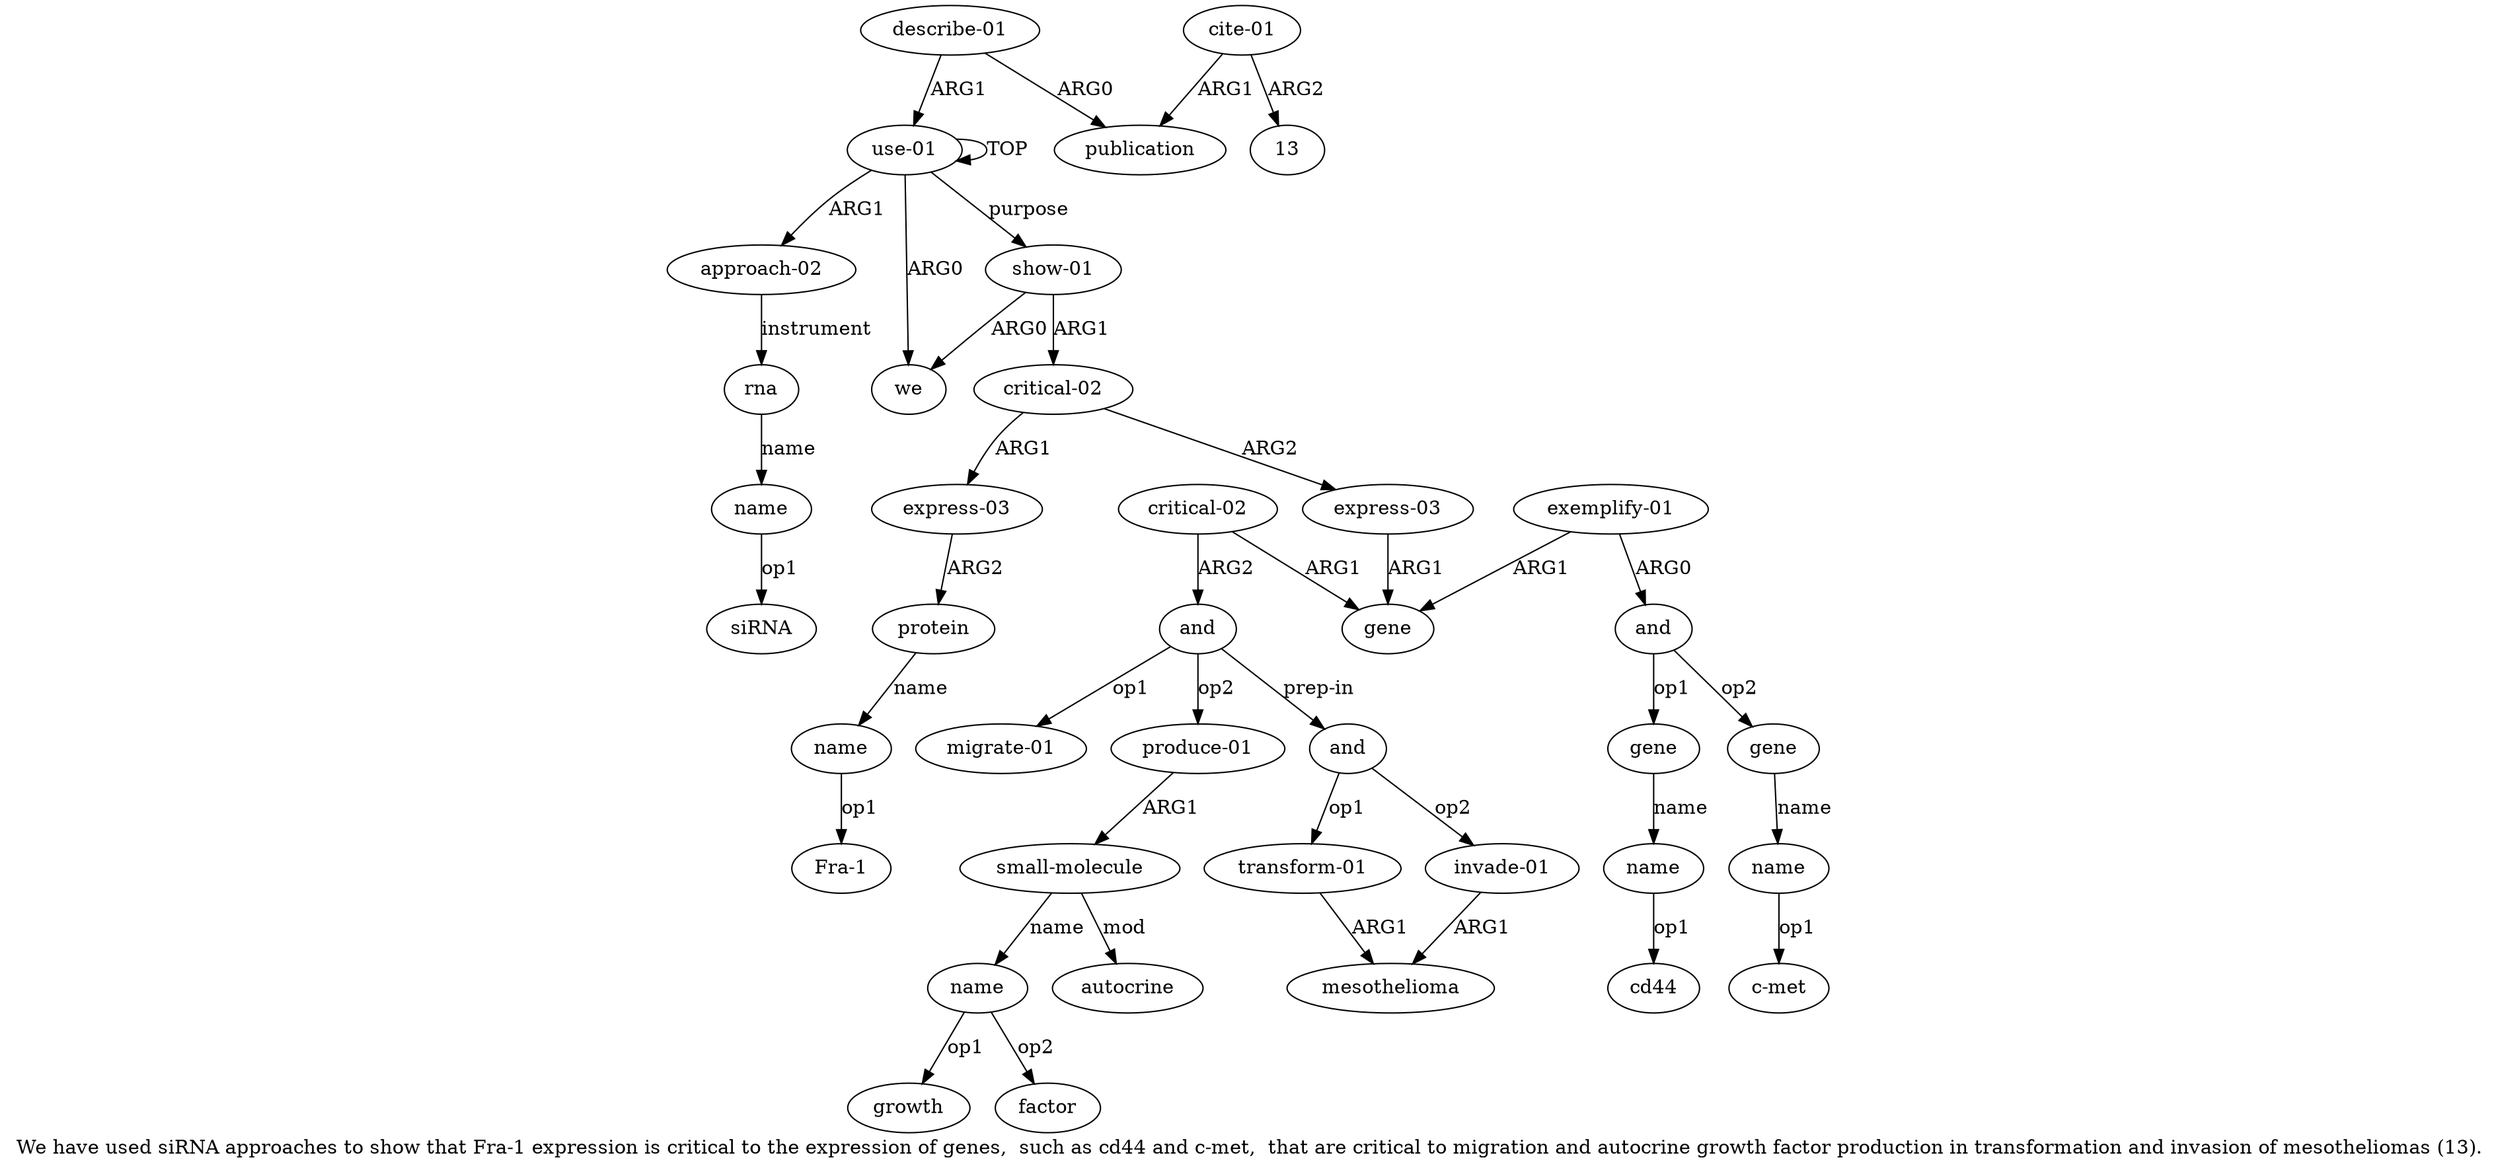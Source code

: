 digraph  {
	graph [label="We have used siRNA approaches to show that Fra-1 expression is critical to the expression of genes,  such as cd44 and c-met,  that \
are critical to migration and autocrine growth factor production in transformation and invasion of mesotheliomas (13)."];
	node [label="\N"];
	a20	 [color=black,
		gold_ind=20,
		gold_label="migrate-01",
		label="migrate-01",
		test_ind=20,
		test_label="migrate-01"];
	a21	 [color=black,
		gold_ind=21,
		gold_label="produce-01",
		label="produce-01",
		test_ind=21,
		test_label="produce-01"];
	a22	 [color=black,
		gold_ind=22,
		gold_label="small-molecule",
		label="small-molecule",
		test_ind=22,
		test_label="small-molecule"];
	a21 -> a22 [key=0,
	color=black,
	gold_label=ARG1,
	label=ARG1,
	test_label=ARG1];
a23 [color=black,
	gold_ind=23,
	gold_label=name,
	label=name,
	test_ind=23,
	test_label=name];
a22 -> a23 [key=0,
color=black,
gold_label=name,
label=name,
test_label=name];
a24 [color=black,
gold_ind=24,
gold_label=autocrine,
label=autocrine,
test_ind=24,
test_label=autocrine];
a22 -> a24 [key=0,
color=black,
gold_label=mod,
label=mod,
test_label=mod];
"a23 growth" [color=black,
gold_ind=-1,
gold_label=growth,
label=growth,
test_ind=-1,
test_label=growth];
a23 -> "a23 growth" [key=0,
color=black,
gold_label=op1,
label=op1,
test_label=op1];
"a23 factor" [color=black,
gold_ind=-1,
gold_label=factor,
label=factor,
test_ind=-1,
test_label=factor];
a23 -> "a23 factor" [key=0,
color=black,
gold_label=op2,
label=op2,
test_label=op2];
a25 [color=black,
gold_ind=25,
gold_label=and,
label=and,
test_ind=25,
test_label=and];
a26 [color=black,
gold_ind=26,
gold_label="transform-01",
label="transform-01",
test_ind=26,
test_label="transform-01"];
a25 -> a26 [key=0,
color=black,
gold_label=op1,
label=op1,
test_label=op1];
a28 [color=black,
gold_ind=28,
gold_label="invade-01",
label="invade-01",
test_ind=28,
test_label="invade-01"];
a25 -> a28 [key=0,
color=black,
gold_label=op2,
label=op2,
test_label=op2];
a27 [color=black,
gold_ind=27,
gold_label=mesothelioma,
label=mesothelioma,
test_ind=27,
test_label=mesothelioma];
a26 -> a27 [key=0,
color=black,
gold_label=ARG1,
label=ARG1,
test_label=ARG1];
a28 -> a27 [key=0,
color=black,
gold_label=ARG1,
label=ARG1,
test_label=ARG1];
a29 [color=black,
gold_ind=29,
gold_label="describe-01",
label="describe-01",
test_ind=29,
test_label="describe-01"];
a30 [color=black,
gold_ind=30,
gold_label=publication,
label=publication,
test_ind=30,
test_label=publication];
a29 -> a30 [key=0,
color=black,
gold_label=ARG0,
label=ARG0,
test_label=ARG0];
a0 [color=black,
gold_ind=0,
gold_label="use-01",
label="use-01",
test_ind=0,
test_label="use-01"];
a29 -> a0 [key=0,
color=black,
gold_label=ARG1,
label=ARG1,
test_label=ARG1];
a31 [color=black,
gold_ind=31,
gold_label="cite-01",
label="cite-01",
test_ind=31,
test_label="cite-01"];
a31 -> a30 [key=0,
color=black,
gold_label=ARG1,
label=ARG1,
test_label=ARG1];
"a31 13" [color=black,
gold_ind=-1,
gold_label=13,
label=13,
test_ind=-1,
test_label=13];
a31 -> "a31 13" [key=0,
color=black,
gold_label=ARG2,
label=ARG2,
test_label=ARG2];
"a17 c-met" [color=black,
gold_ind=-1,
gold_label="c-met",
label="c-met",
test_ind=-1,
test_label="c-met"];
"a4 siRNA" [color=black,
gold_ind=-1,
gold_label=siRNA,
label=siRNA,
test_ind=-1,
test_label=siRNA];
"a9 Fra-1" [color=black,
gold_ind=-1,
gold_label="Fra-1",
label="Fra-1",
test_ind=-1,
test_label="Fra-1"];
a15 [color=black,
gold_ind=15,
gold_label=name,
label=name,
test_ind=15,
test_label=name];
"a15 cd44" [color=black,
gold_ind=-1,
gold_label=cd44,
label=cd44,
test_ind=-1,
test_label=cd44];
a15 -> "a15 cd44" [key=0,
color=black,
gold_label=op1,
label=op1,
test_label=op1];
a14 [color=black,
gold_ind=14,
gold_label=gene,
label=gene,
test_ind=14,
test_label=gene];
a14 -> a15 [key=0,
color=black,
gold_label=name,
label=name,
test_label=name];
a17 [color=black,
gold_ind=17,
gold_label=name,
label=name,
test_ind=17,
test_label=name];
a17 -> "a17 c-met" [key=0,
color=black,
gold_label=op1,
label=op1,
test_label=op1];
a16 [color=black,
gold_ind=16,
gold_label=gene,
label=gene,
test_ind=16,
test_label=gene];
a16 -> a17 [key=0,
color=black,
gold_label=name,
label=name,
test_label=name];
a11 [color=black,
gold_ind=11,
gold_label=gene,
label=gene,
test_ind=11,
test_label=gene];
a10 [color=black,
gold_ind=10,
gold_label="express-03",
label="express-03",
test_ind=10,
test_label="express-03"];
a10 -> a11 [key=0,
color=black,
gold_label=ARG1,
label=ARG1,
test_label=ARG1];
a13 [color=black,
gold_ind=13,
gold_label=and,
label=and,
test_ind=13,
test_label=and];
a13 -> a14 [key=0,
color=black,
gold_label=op1,
label=op1,
test_label=op1];
a13 -> a16 [key=0,
color=black,
gold_label=op2,
label=op2,
test_label=op2];
a12 [color=black,
gold_ind=12,
gold_label="exemplify-01",
label="exemplify-01",
test_ind=12,
test_label="exemplify-01"];
a12 -> a11 [key=0,
color=black,
gold_label=ARG1,
label=ARG1,
test_label=ARG1];
a12 -> a13 [key=0,
color=black,
gold_label=ARG0,
label=ARG0,
test_label=ARG0];
a19 [color=black,
gold_ind=19,
gold_label=and,
label=and,
test_ind=19,
test_label=and];
a19 -> a20 [key=0,
color=black,
gold_label=op1,
label=op1,
test_label=op1];
a19 -> a21 [key=0,
color=black,
gold_label=op2,
label=op2,
test_label=op2];
a19 -> a25 [key=0,
color=black,
gold_label="prep-in",
label="prep-in",
test_label="prep-in"];
a18 [color=black,
gold_ind=18,
gold_label="critical-02",
label="critical-02",
test_ind=18,
test_label="critical-02"];
a18 -> a11 [key=0,
color=black,
gold_label=ARG1,
label=ARG1,
test_label=ARG1];
a18 -> a19 [key=0,
color=black,
gold_label=ARG2,
label=ARG2,
test_label=ARG2];
a1 [color=black,
gold_ind=1,
gold_label=we,
label=we,
test_ind=1,
test_label=we];
a0 -> a1 [key=0,
color=black,
gold_label=ARG0,
label=ARG0,
test_label=ARG0];
a0 -> a0 [key=0,
color=black,
gold_label=TOP,
label=TOP,
test_label=TOP];
a2 [color=black,
gold_ind=2,
gold_label="approach-02",
label="approach-02",
test_ind=2,
test_label="approach-02"];
a0 -> a2 [key=0,
color=black,
gold_label=ARG1,
label=ARG1,
test_label=ARG1];
a5 [color=black,
gold_ind=5,
gold_label="show-01",
label="show-01",
test_ind=5,
test_label="show-01"];
a0 -> a5 [key=0,
color=black,
gold_label=purpose,
label=purpose,
test_label=purpose];
a3 [color=black,
gold_ind=3,
gold_label=rna,
label=rna,
test_ind=3,
test_label=rna];
a4 [color=black,
gold_ind=4,
gold_label=name,
label=name,
test_ind=4,
test_label=name];
a3 -> a4 [key=0,
color=black,
gold_label=name,
label=name,
test_label=name];
a2 -> a3 [key=0,
color=black,
gold_label=instrument,
label=instrument,
test_label=instrument];
a5 -> a1 [key=0,
color=black,
gold_label=ARG0,
label=ARG0,
test_label=ARG0];
a6 [color=black,
gold_ind=6,
gold_label="critical-02",
label="critical-02",
test_ind=6,
test_label="critical-02"];
a5 -> a6 [key=0,
color=black,
gold_label=ARG1,
label=ARG1,
test_label=ARG1];
a4 -> "a4 siRNA" [key=0,
color=black,
gold_label=op1,
label=op1,
test_label=op1];
a7 [color=black,
gold_ind=7,
gold_label="express-03",
label="express-03",
test_ind=7,
test_label="express-03"];
a8 [color=black,
gold_ind=8,
gold_label=protein,
label=protein,
test_ind=8,
test_label=protein];
a7 -> a8 [key=0,
color=black,
gold_label=ARG2,
label=ARG2,
test_label=ARG2];
a6 -> a10 [key=0,
color=black,
gold_label=ARG2,
label=ARG2,
test_label=ARG2];
a6 -> a7 [key=0,
color=black,
gold_label=ARG1,
label=ARG1,
test_label=ARG1];
a9 [color=black,
gold_ind=9,
gold_label=name,
label=name,
test_ind=9,
test_label=name];
a9 -> "a9 Fra-1" [key=0,
color=black,
gold_label=op1,
label=op1,
test_label=op1];
a8 -> a9 [key=0,
color=black,
gold_label=name,
label=name,
test_label=name];
}
